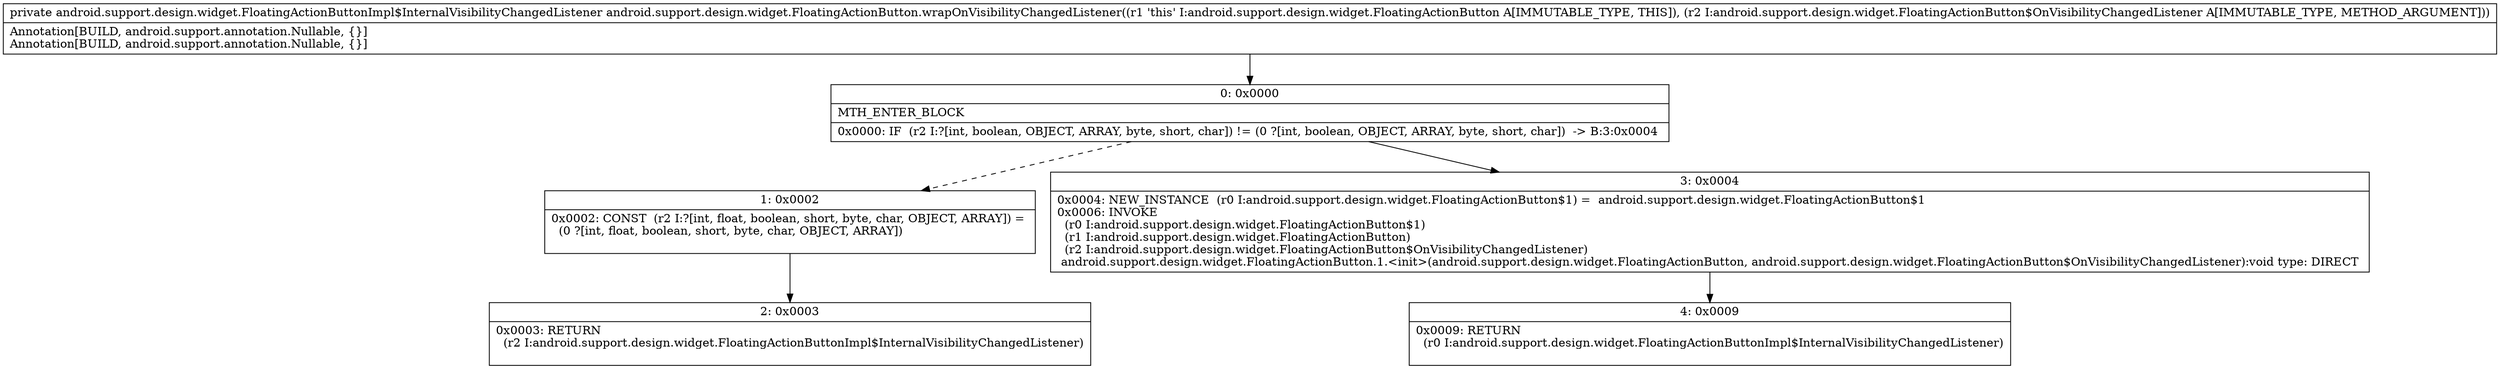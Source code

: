 digraph "CFG forandroid.support.design.widget.FloatingActionButton.wrapOnVisibilityChangedListener(Landroid\/support\/design\/widget\/FloatingActionButton$OnVisibilityChangedListener;)Landroid\/support\/design\/widget\/FloatingActionButtonImpl$InternalVisibilityChangedListener;" {
Node_0 [shape=record,label="{0\:\ 0x0000|MTH_ENTER_BLOCK\l|0x0000: IF  (r2 I:?[int, boolean, OBJECT, ARRAY, byte, short, char]) != (0 ?[int, boolean, OBJECT, ARRAY, byte, short, char])  \-\> B:3:0x0004 \l}"];
Node_1 [shape=record,label="{1\:\ 0x0002|0x0002: CONST  (r2 I:?[int, float, boolean, short, byte, char, OBJECT, ARRAY]) = \l  (0 ?[int, float, boolean, short, byte, char, OBJECT, ARRAY])\l \l}"];
Node_2 [shape=record,label="{2\:\ 0x0003|0x0003: RETURN  \l  (r2 I:android.support.design.widget.FloatingActionButtonImpl$InternalVisibilityChangedListener)\l \l}"];
Node_3 [shape=record,label="{3\:\ 0x0004|0x0004: NEW_INSTANCE  (r0 I:android.support.design.widget.FloatingActionButton$1) =  android.support.design.widget.FloatingActionButton$1 \l0x0006: INVOKE  \l  (r0 I:android.support.design.widget.FloatingActionButton$1)\l  (r1 I:android.support.design.widget.FloatingActionButton)\l  (r2 I:android.support.design.widget.FloatingActionButton$OnVisibilityChangedListener)\l android.support.design.widget.FloatingActionButton.1.\<init\>(android.support.design.widget.FloatingActionButton, android.support.design.widget.FloatingActionButton$OnVisibilityChangedListener):void type: DIRECT \l}"];
Node_4 [shape=record,label="{4\:\ 0x0009|0x0009: RETURN  \l  (r0 I:android.support.design.widget.FloatingActionButtonImpl$InternalVisibilityChangedListener)\l \l}"];
MethodNode[shape=record,label="{private android.support.design.widget.FloatingActionButtonImpl$InternalVisibilityChangedListener android.support.design.widget.FloatingActionButton.wrapOnVisibilityChangedListener((r1 'this' I:android.support.design.widget.FloatingActionButton A[IMMUTABLE_TYPE, THIS]), (r2 I:android.support.design.widget.FloatingActionButton$OnVisibilityChangedListener A[IMMUTABLE_TYPE, METHOD_ARGUMENT]))  | Annotation[BUILD, android.support.annotation.Nullable, \{\}]\lAnnotation[BUILD, android.support.annotation.Nullable, \{\}]\l}"];
MethodNode -> Node_0;
Node_0 -> Node_1[style=dashed];
Node_0 -> Node_3;
Node_1 -> Node_2;
Node_3 -> Node_4;
}

